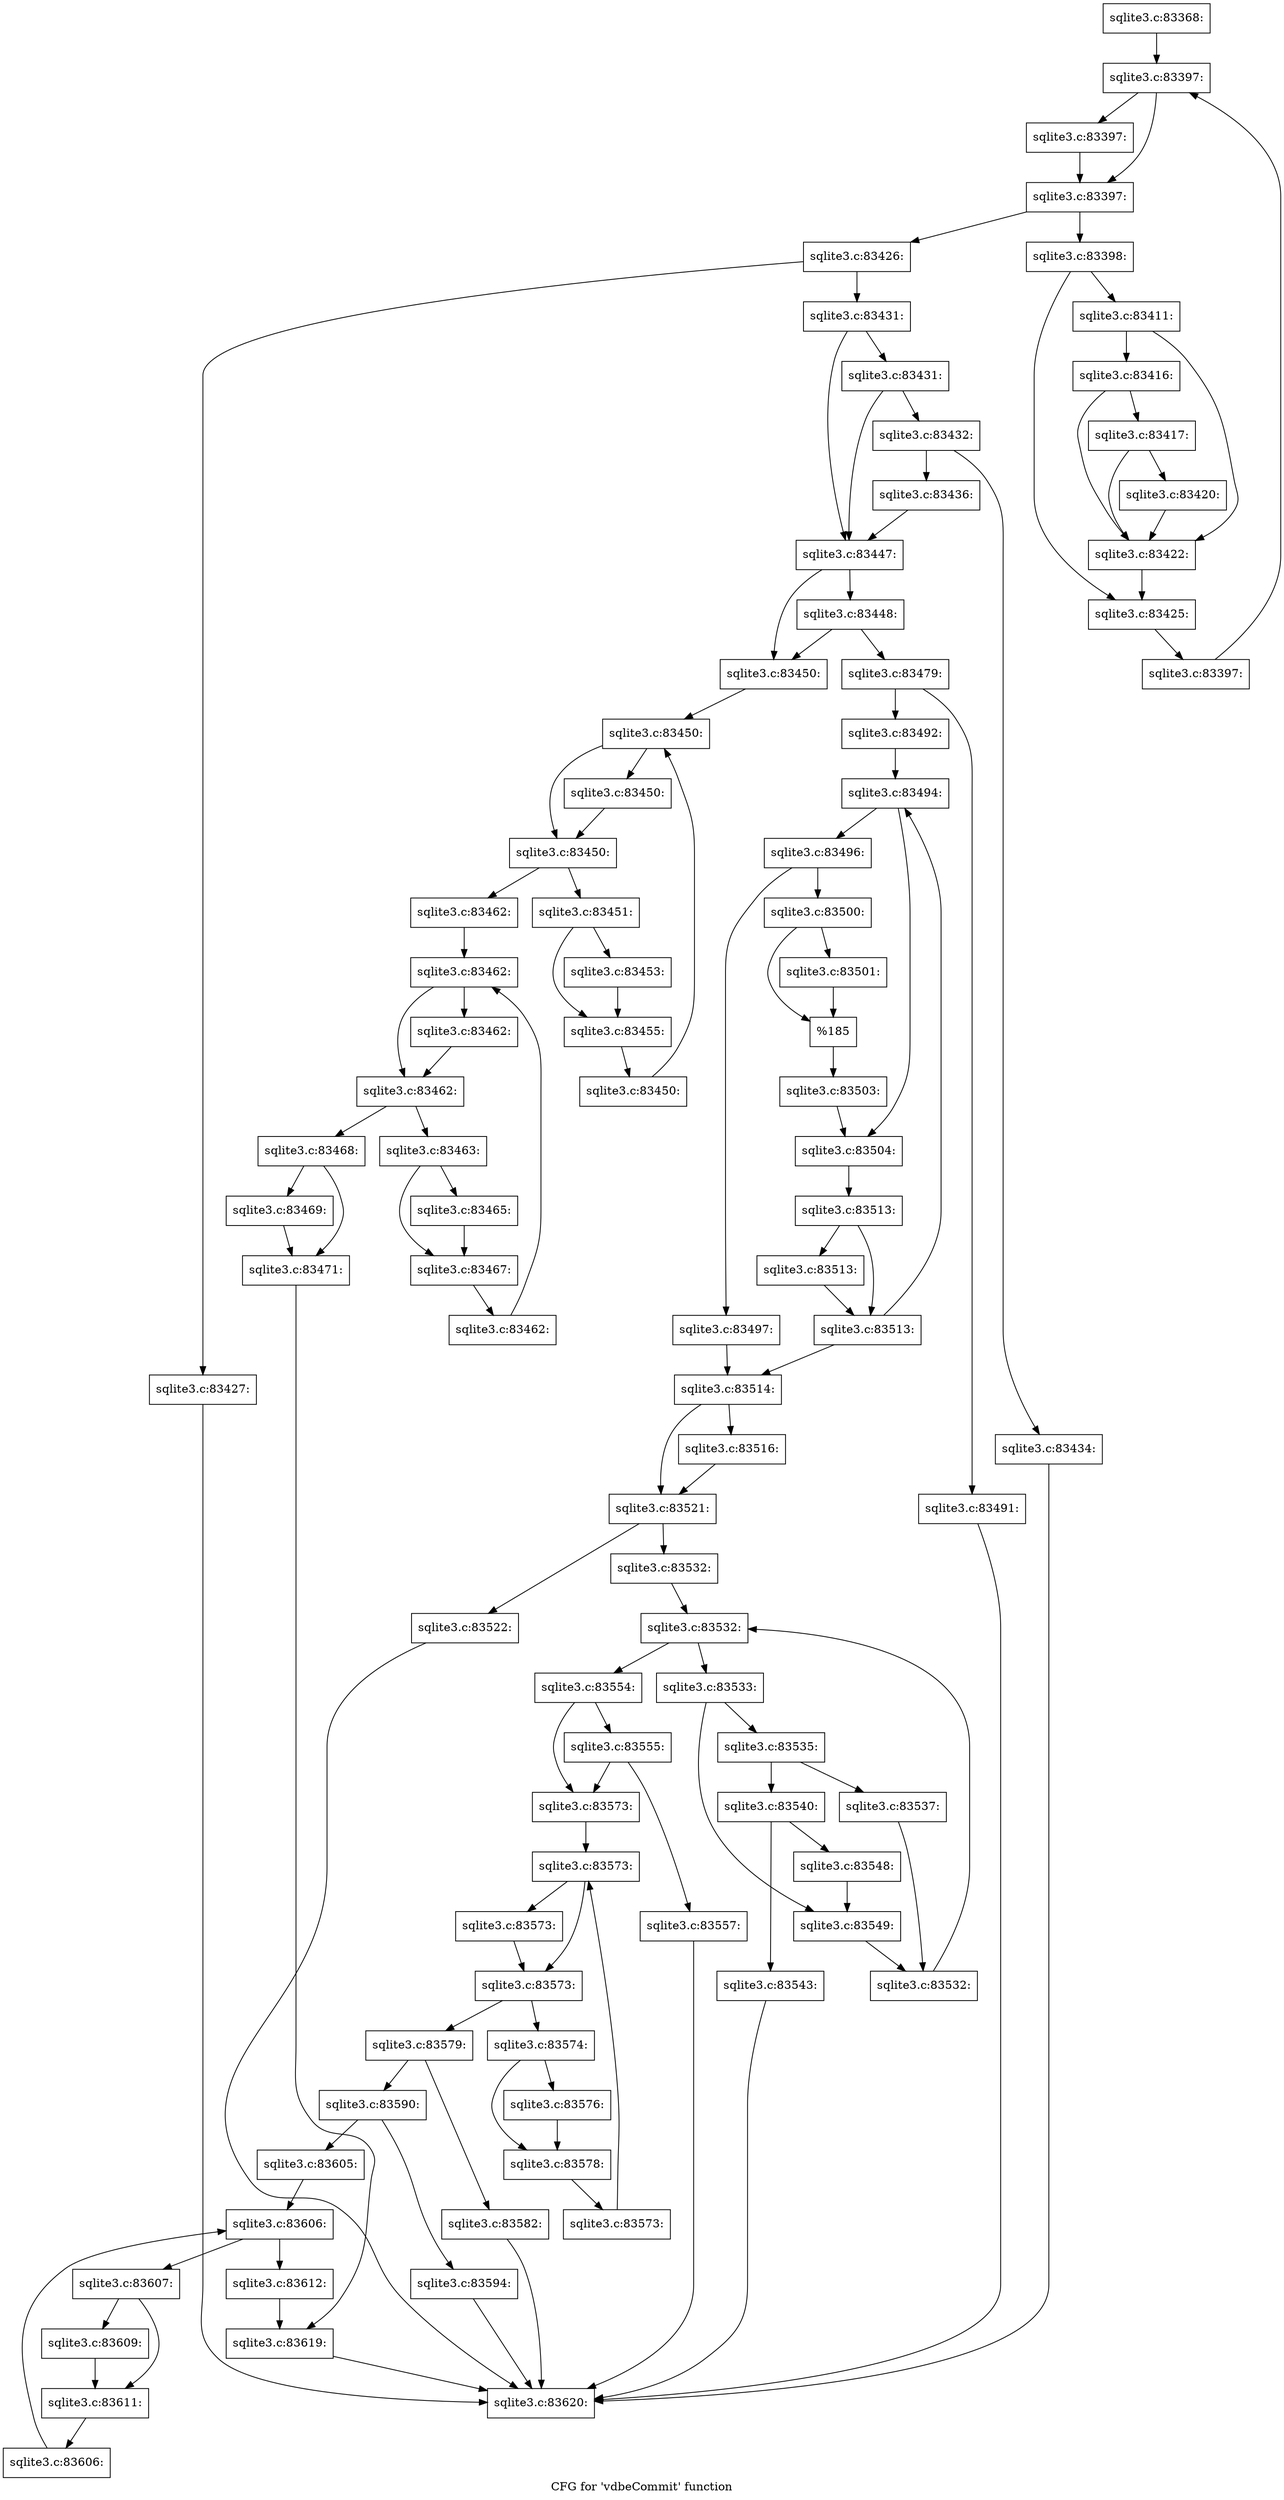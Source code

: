 digraph "CFG for 'vdbeCommit' function" {
	label="CFG for 'vdbeCommit' function";

	Node0x55c0f7a62e50 [shape=record,label="{sqlite3.c:83368:}"];
	Node0x55c0f7a62e50 -> Node0x55c0f7a67fb0;
	Node0x55c0f7a67fb0 [shape=record,label="{sqlite3.c:83397:}"];
	Node0x55c0f7a67fb0 -> Node0x55c0f7a684e0;
	Node0x55c0f7a67fb0 -> Node0x55c0f7a68490;
	Node0x55c0f7a684e0 [shape=record,label="{sqlite3.c:83397:}"];
	Node0x55c0f7a684e0 -> Node0x55c0f7a68490;
	Node0x55c0f7a68490 [shape=record,label="{sqlite3.c:83397:}"];
	Node0x55c0f7a68490 -> Node0x55c0f7a68410;
	Node0x55c0f7a68490 -> Node0x55c0f65b9880;
	Node0x55c0f7a68410 [shape=record,label="{sqlite3.c:83398:}"];
	Node0x55c0f7a68410 -> Node0x55c0f7a69280;
	Node0x55c0f7a68410 -> Node0x55c0f7a692d0;
	Node0x55c0f7a69280 [shape=record,label="{sqlite3.c:83411:}"];
	Node0x55c0f7a69280 -> Node0x55c0f7a6a300;
	Node0x55c0f7a69280 -> Node0x55c0f7a6a230;
	Node0x55c0f7a6a300 [shape=record,label="{sqlite3.c:83416:}"];
	Node0x55c0f7a6a300 -> Node0x55c0f7a6a280;
	Node0x55c0f7a6a300 -> Node0x55c0f7a6a230;
	Node0x55c0f7a6a280 [shape=record,label="{sqlite3.c:83417:}"];
	Node0x55c0f7a6a280 -> Node0x55c0f7a6a1e0;
	Node0x55c0f7a6a280 -> Node0x55c0f7a6a230;
	Node0x55c0f7a6a1e0 [shape=record,label="{sqlite3.c:83420:}"];
	Node0x55c0f7a6a1e0 -> Node0x55c0f7a6a230;
	Node0x55c0f7a6a230 [shape=record,label="{sqlite3.c:83422:}"];
	Node0x55c0f7a6a230 -> Node0x55c0f7a692d0;
	Node0x55c0f7a692d0 [shape=record,label="{sqlite3.c:83425:}"];
	Node0x55c0f7a692d0 -> Node0x55c0f7a68380;
	Node0x55c0f7a68380 [shape=record,label="{sqlite3.c:83397:}"];
	Node0x55c0f7a68380 -> Node0x55c0f7a67fb0;
	Node0x55c0f65b9880 [shape=record,label="{sqlite3.c:83426:}"];
	Node0x55c0f65b9880 -> Node0x55c0f7a6c040;
	Node0x55c0f65b9880 -> Node0x55c0f7a6c090;
	Node0x55c0f7a6c040 [shape=record,label="{sqlite3.c:83427:}"];
	Node0x55c0f7a6c040 -> Node0x55c0f7a62fd0;
	Node0x55c0f7a6c090 [shape=record,label="{sqlite3.c:83431:}"];
	Node0x55c0f7a6c090 -> Node0x55c0f7a6c6c0;
	Node0x55c0f7a6c090 -> Node0x55c0f7a6c670;
	Node0x55c0f7a6c6c0 [shape=record,label="{sqlite3.c:83431:}"];
	Node0x55c0f7a6c6c0 -> Node0x55c0f7a6c620;
	Node0x55c0f7a6c6c0 -> Node0x55c0f7a6c670;
	Node0x55c0f7a6c620 [shape=record,label="{sqlite3.c:83432:}"];
	Node0x55c0f7a6c620 -> Node0x55c0f7a6d300;
	Node0x55c0f7a6c620 -> Node0x55c0f7a6d350;
	Node0x55c0f7a6d300 [shape=record,label="{sqlite3.c:83434:}"];
	Node0x55c0f7a6d300 -> Node0x55c0f7a62fd0;
	Node0x55c0f7a6d350 [shape=record,label="{sqlite3.c:83436:}"];
	Node0x55c0f7a6d350 -> Node0x55c0f7a6c670;
	Node0x55c0f7a6c670 [shape=record,label="{sqlite3.c:83447:}"];
	Node0x55c0f7a6c670 -> Node0x55c0f7a6d980;
	Node0x55c0f7a6c670 -> Node0x55c0f7a6da70;
	Node0x55c0f7a6da70 [shape=record,label="{sqlite3.c:83448:}"];
	Node0x55c0f7a6da70 -> Node0x55c0f7a6d980;
	Node0x55c0f7a6da70 -> Node0x55c0f7a6da20;
	Node0x55c0f7a6d980 [shape=record,label="{sqlite3.c:83450:}"];
	Node0x55c0f7a6d980 -> Node0x55c0f7a6e760;
	Node0x55c0f7a6e760 [shape=record,label="{sqlite3.c:83450:}"];
	Node0x55c0f7a6e760 -> Node0x55c0f7a6e9e0;
	Node0x55c0f7a6e760 -> Node0x55c0f7a6e990;
	Node0x55c0f7a6e9e0 [shape=record,label="{sqlite3.c:83450:}"];
	Node0x55c0f7a6e9e0 -> Node0x55c0f7a6e990;
	Node0x55c0f7a6e990 [shape=record,label="{sqlite3.c:83450:}"];
	Node0x55c0f7a6e990 -> Node0x55c0f7a6e910;
	Node0x55c0f7a6e990 -> Node0x55c0f7a6e5b0;
	Node0x55c0f7a6e910 [shape=record,label="{sqlite3.c:83451:}"];
	Node0x55c0f7a6e910 -> Node0x55c0f7a6fb70;
	Node0x55c0f7a6e910 -> Node0x55c0f7a6fbc0;
	Node0x55c0f7a6fb70 [shape=record,label="{sqlite3.c:83453:}"];
	Node0x55c0f7a6fb70 -> Node0x55c0f7a6fbc0;
	Node0x55c0f7a6fbc0 [shape=record,label="{sqlite3.c:83455:}"];
	Node0x55c0f7a6fbc0 -> Node0x55c0f7a6e880;
	Node0x55c0f7a6e880 [shape=record,label="{sqlite3.c:83450:}"];
	Node0x55c0f7a6e880 -> Node0x55c0f7a6e760;
	Node0x55c0f7a6e5b0 [shape=record,label="{sqlite3.c:83462:}"];
	Node0x55c0f7a6e5b0 -> Node0x55c0f7a707e0;
	Node0x55c0f7a707e0 [shape=record,label="{sqlite3.c:83462:}"];
	Node0x55c0f7a707e0 -> Node0x55c0f7a70a60;
	Node0x55c0f7a707e0 -> Node0x55c0f7a70a10;
	Node0x55c0f7a70a60 [shape=record,label="{sqlite3.c:83462:}"];
	Node0x55c0f7a70a60 -> Node0x55c0f7a70a10;
	Node0x55c0f7a70a10 [shape=record,label="{sqlite3.c:83462:}"];
	Node0x55c0f7a70a10 -> Node0x55c0f7a70990;
	Node0x55c0f7a70a10 -> Node0x55c0f7a70630;
	Node0x55c0f7a70990 [shape=record,label="{sqlite3.c:83463:}"];
	Node0x55c0f7a70990 -> Node0x55c0f7a71bf0;
	Node0x55c0f7a70990 -> Node0x55c0f7a71c40;
	Node0x55c0f7a71bf0 [shape=record,label="{sqlite3.c:83465:}"];
	Node0x55c0f7a71bf0 -> Node0x55c0f7a71c40;
	Node0x55c0f7a71c40 [shape=record,label="{sqlite3.c:83467:}"];
	Node0x55c0f7a71c40 -> Node0x55c0f7a70900;
	Node0x55c0f7a70900 [shape=record,label="{sqlite3.c:83462:}"];
	Node0x55c0f7a70900 -> Node0x55c0f7a707e0;
	Node0x55c0f7a70630 [shape=record,label="{sqlite3.c:83468:}"];
	Node0x55c0f7a70630 -> Node0x55c0f7a72720;
	Node0x55c0f7a70630 -> Node0x55c0f7a72770;
	Node0x55c0f7a72720 [shape=record,label="{sqlite3.c:83469:}"];
	Node0x55c0f7a72720 -> Node0x55c0f7a72770;
	Node0x55c0f7a72770 [shape=record,label="{sqlite3.c:83471:}"];
	Node0x55c0f7a72770 -> Node0x55c0f7a6d9d0;
	Node0x55c0f7a6da20 [shape=record,label="{sqlite3.c:83479:}"];
	Node0x55c0f7a6da20 -> Node0x55c0f7a757c0;
	Node0x55c0f7a6da20 -> Node0x55c0f7a75940;
	Node0x55c0f7a757c0 [shape=record,label="{sqlite3.c:83491:}"];
	Node0x55c0f7a757c0 -> Node0x55c0f7a62fd0;
	Node0x55c0f7a75940 [shape=record,label="{sqlite3.c:83492:}"];
	Node0x55c0f7a75940 -> Node0x55c0f7a76060;
	Node0x55c0f7a76060 [shape=record,label="{sqlite3.c:83494:}"];
	Node0x55c0f7a76060 -> Node0x55c0f7a76520;
	Node0x55c0f7a76060 -> Node0x55c0f7a76570;
	Node0x55c0f7a76520 [shape=record,label="{sqlite3.c:83496:}"];
	Node0x55c0f7a76520 -> Node0x55c0f7a768b0;
	Node0x55c0f7a76520 -> Node0x55c0f7a76950;
	Node0x55c0f7a768b0 [shape=record,label="{sqlite3.c:83497:}"];
	Node0x55c0f7a768b0 -> Node0x55c0f7a75fc0;
	Node0x55c0f7a76950 [shape=record,label="{sqlite3.c:83500:}"];
	Node0x55c0f7a76950 -> Node0x55c0f7a77450;
	Node0x55c0f7a76950 -> Node0x55c0f7a774a0;
	Node0x55c0f7a77450 [shape=record,label="{sqlite3.c:83501:}"];
	Node0x55c0f7a77450 -> Node0x55c0f7a774a0;
	Node0x55c0f7a774a0 [shape=record,label="{%185}"];
	Node0x55c0f7a774a0 -> Node0x55c0f7a76900;
	Node0x55c0f7a76900 [shape=record,label="{sqlite3.c:83503:}"];
	Node0x55c0f7a76900 -> Node0x55c0f7a76570;
	Node0x55c0f7a76570 [shape=record,label="{sqlite3.c:83504:}"];
	Node0x55c0f7a76570 -> Node0x55c0f7a76010;
	Node0x55c0f7a76010 [shape=record,label="{sqlite3.c:83513:}"];
	Node0x55c0f7a76010 -> Node0x55c0f7a791c0;
	Node0x55c0f7a76010 -> Node0x55c0f7a78bb0;
	Node0x55c0f7a791c0 [shape=record,label="{sqlite3.c:83513:}"];
	Node0x55c0f7a791c0 -> Node0x55c0f7a78bb0;
	Node0x55c0f7a78bb0 [shape=record,label="{sqlite3.c:83513:}"];
	Node0x55c0f7a78bb0 -> Node0x55c0f7a76060;
	Node0x55c0f7a78bb0 -> Node0x55c0f7a75fc0;
	Node0x55c0f7a75fc0 [shape=record,label="{sqlite3.c:83514:}"];
	Node0x55c0f7a75fc0 -> Node0x55c0f7a799d0;
	Node0x55c0f7a75fc0 -> Node0x55c0f7a79a20;
	Node0x55c0f7a799d0 [shape=record,label="{sqlite3.c:83516:}"];
	Node0x55c0f7a799d0 -> Node0x55c0f7a79a20;
	Node0x55c0f7a79a20 [shape=record,label="{sqlite3.c:83521:}"];
	Node0x55c0f7a79a20 -> Node0x55c0f5283550;
	Node0x55c0f7a79a20 -> Node0x55c0f7a7a880;
	Node0x55c0f5283550 [shape=record,label="{sqlite3.c:83522:}"];
	Node0x55c0f5283550 -> Node0x55c0f7a62fd0;
	Node0x55c0f7a7a880 [shape=record,label="{sqlite3.c:83532:}"];
	Node0x55c0f7a7a880 -> Node0x55c0f7a7b0c0;
	Node0x55c0f7a7b0c0 [shape=record,label="{sqlite3.c:83532:}"];
	Node0x55c0f7a7b0c0 -> Node0x55c0f7a7b200;
	Node0x55c0f7a7b0c0 -> Node0x55c0f7a7af10;
	Node0x55c0f7a7b200 [shape=record,label="{sqlite3.c:83533:}"];
	Node0x55c0f7a7b200 -> Node0x55c0f7a7beb0;
	Node0x55c0f7a7b200 -> Node0x55c0f7a7bf00;
	Node0x55c0f7a7beb0 [shape=record,label="{sqlite3.c:83535:}"];
	Node0x55c0f7a7beb0 -> Node0x55c0f5ae9350;
	Node0x55c0f7a7beb0 -> Node0x55c0f7a7cc90;
	Node0x55c0f5ae9350 [shape=record,label="{sqlite3.c:83537:}"];
	Node0x55c0f5ae9350 -> Node0x55c0f7a7b170;
	Node0x55c0f7a7cc90 [shape=record,label="{sqlite3.c:83540:}"];
	Node0x55c0f7a7cc90 -> Node0x55c0f7a7d980;
	Node0x55c0f7a7cc90 -> Node0x55c0f7a7d9d0;
	Node0x55c0f7a7d980 [shape=record,label="{sqlite3.c:83543:}"];
	Node0x55c0f7a7d980 -> Node0x55c0f7a62fd0;
	Node0x55c0f7a7d9d0 [shape=record,label="{sqlite3.c:83548:}"];
	Node0x55c0f7a7d9d0 -> Node0x55c0f7a7bf00;
	Node0x55c0f7a7bf00 [shape=record,label="{sqlite3.c:83549:}"];
	Node0x55c0f7a7bf00 -> Node0x55c0f7a7b170;
	Node0x55c0f7a7b170 [shape=record,label="{sqlite3.c:83532:}"];
	Node0x55c0f7a7b170 -> Node0x55c0f7a7b0c0;
	Node0x55c0f7a7af10 [shape=record,label="{sqlite3.c:83554:}"];
	Node0x55c0f7a7af10 -> Node0x55c0f7a7ecb0;
	Node0x55c0f7a7af10 -> Node0x55c0f7a7ec60;
	Node0x55c0f7a7ecb0 [shape=record,label="{sqlite3.c:83555:}"];
	Node0x55c0f7a7ecb0 -> Node0x55c0f7a7ec10;
	Node0x55c0f7a7ecb0 -> Node0x55c0f7a7ec60;
	Node0x55c0f7a7ec10 [shape=record,label="{sqlite3.c:83557:}"];
	Node0x55c0f7a7ec10 -> Node0x55c0f7a62fd0;
	Node0x55c0f7a7ec60 [shape=record,label="{sqlite3.c:83573:}"];
	Node0x55c0f7a7ec60 -> Node0x55c0f7a80170;
	Node0x55c0f7a80170 [shape=record,label="{sqlite3.c:83573:}"];
	Node0x55c0f7a80170 -> Node0x55c0f7a80460;
	Node0x55c0f7a80170 -> Node0x55c0f7a80410;
	Node0x55c0f7a80460 [shape=record,label="{sqlite3.c:83573:}"];
	Node0x55c0f7a80460 -> Node0x55c0f7a80410;
	Node0x55c0f7a80410 [shape=record,label="{sqlite3.c:83573:}"];
	Node0x55c0f7a80410 -> Node0x55c0f7a80390;
	Node0x55c0f7a80410 -> Node0x55c0f7a7ffc0;
	Node0x55c0f7a80390 [shape=record,label="{sqlite3.c:83574:}"];
	Node0x55c0f7a80390 -> Node0x55c0f7a815f0;
	Node0x55c0f7a80390 -> Node0x55c0f7a81640;
	Node0x55c0f7a815f0 [shape=record,label="{sqlite3.c:83576:}"];
	Node0x55c0f7a815f0 -> Node0x55c0f7a81640;
	Node0x55c0f7a81640 [shape=record,label="{sqlite3.c:83578:}"];
	Node0x55c0f7a81640 -> Node0x55c0f7a80300;
	Node0x55c0f7a80300 [shape=record,label="{sqlite3.c:83573:}"];
	Node0x55c0f7a80300 -> Node0x55c0f7a80170;
	Node0x55c0f7a7ffc0 [shape=record,label="{sqlite3.c:83579:}"];
	Node0x55c0f7a7ffc0 -> Node0x55c0f7a822c0;
	Node0x55c0f7a7ffc0 -> Node0x55c0f7a82310;
	Node0x55c0f7a822c0 [shape=record,label="{sqlite3.c:83582:}"];
	Node0x55c0f7a822c0 -> Node0x55c0f7a62fd0;
	Node0x55c0f7a82310 [shape=record,label="{sqlite3.c:83590:}"];
	Node0x55c0f7a82310 -> Node0x55c0f7a83400;
	Node0x55c0f7a82310 -> Node0x55c0f7a83450;
	Node0x55c0f7a83400 [shape=record,label="{sqlite3.c:83594:}"];
	Node0x55c0f7a83400 -> Node0x55c0f7a62fd0;
	Node0x55c0f7a83450 [shape=record,label="{sqlite3.c:83605:}"];
	Node0x55c0f7a83450 -> Node0x55c0f7a83b30;
	Node0x55c0f7a83b30 [shape=record,label="{sqlite3.c:83606:}"];
	Node0x55c0f7a83b30 -> Node0x55c0f7a83d50;
	Node0x55c0f7a83b30 -> Node0x55c0f7a83980;
	Node0x55c0f7a83d50 [shape=record,label="{sqlite3.c:83607:}"];
	Node0x55c0f7a83d50 -> Node0x55c0f7a84b50;
	Node0x55c0f7a83d50 -> Node0x55c0f7a84ba0;
	Node0x55c0f7a84b50 [shape=record,label="{sqlite3.c:83609:}"];
	Node0x55c0f7a84b50 -> Node0x55c0f7a84ba0;
	Node0x55c0f7a84ba0 [shape=record,label="{sqlite3.c:83611:}"];
	Node0x55c0f7a84ba0 -> Node0x55c0f7a83cc0;
	Node0x55c0f7a83cc0 [shape=record,label="{sqlite3.c:83606:}"];
	Node0x55c0f7a83cc0 -> Node0x55c0f7a83b30;
	Node0x55c0f7a83980 [shape=record,label="{sqlite3.c:83612:}"];
	Node0x55c0f7a83980 -> Node0x55c0f7a6d9d0;
	Node0x55c0f7a6d9d0 [shape=record,label="{sqlite3.c:83619:}"];
	Node0x55c0f7a6d9d0 -> Node0x55c0f7a62fd0;
	Node0x55c0f7a62fd0 [shape=record,label="{sqlite3.c:83620:}"];
}

